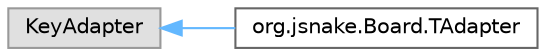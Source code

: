 digraph "Osztályhierarchia-ábra"
{
 // LATEX_PDF_SIZE
  bgcolor="transparent";
  edge [fontname=Helvetica,fontsize=10,labelfontname=Helvetica,labelfontsize=10];
  node [fontname=Helvetica,fontsize=10,shape=box,height=0.2,width=0.4];
  rankdir="LR";
  Node0 [id="Node000000",label="KeyAdapter",height=0.2,width=0.4,color="grey60", fillcolor="#E0E0E0", style="filled",tooltip=" "];
  Node0 -> Node1 [id="edge8_Node000000_Node000001",dir="back",color="steelblue1",style="solid",tooltip=" "];
  Node1 [id="Node000001",label="org.jsnake.Board.TAdapter",height=0.2,width=0.4,color="grey40", fillcolor="white", style="filled",URL="$classorg_1_1jsnake_1_1_board_1_1_t_adapter.html",tooltip="A billentyűzet eseményeit, azaz a játékos kígyójának irányítását kezelő osztály."];
}

